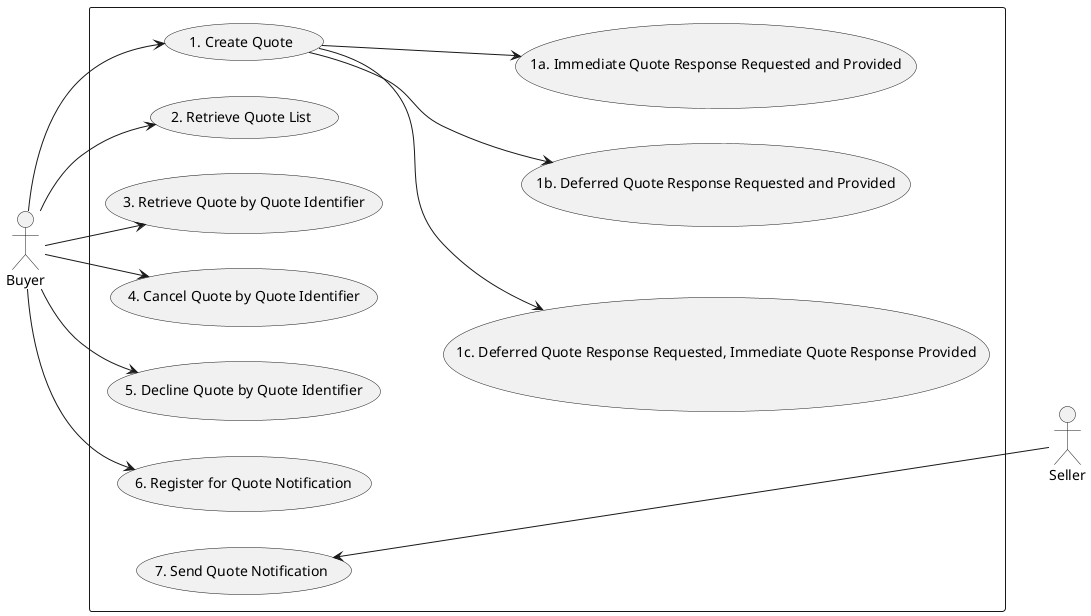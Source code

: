 @startuml

left to right direction
actor Seller
actor Buyer

rectangle {

Buyer --> (1. Create Quote)
    (1. Create Quote) --> (1c. Deferred Quote Response Requested, Immediate Quote Response Provided)
    (1. Create Quote) --> (1b. Deferred Quote Response Requested and Provided)
    (1. Create Quote) --> (1a. Immediate Quote Response Requested and Provided)
    

Buyer --> (2. Retrieve Quote List)
Buyer --> (3. Retrieve Quote by Quote Identifier)
Buyer --> (4. Cancel Quote by Quote Identifier)
Buyer --> (5. Decline Quote by Quote Identifier)
Buyer --> (6. Register for Quote Notification)
(7. Send Quote Notification) <-- Seller

Seller -[hidden]up-> (1c. Deferred Quote Response Requested, Immediate Quote Response Provided)

}

@enduml
